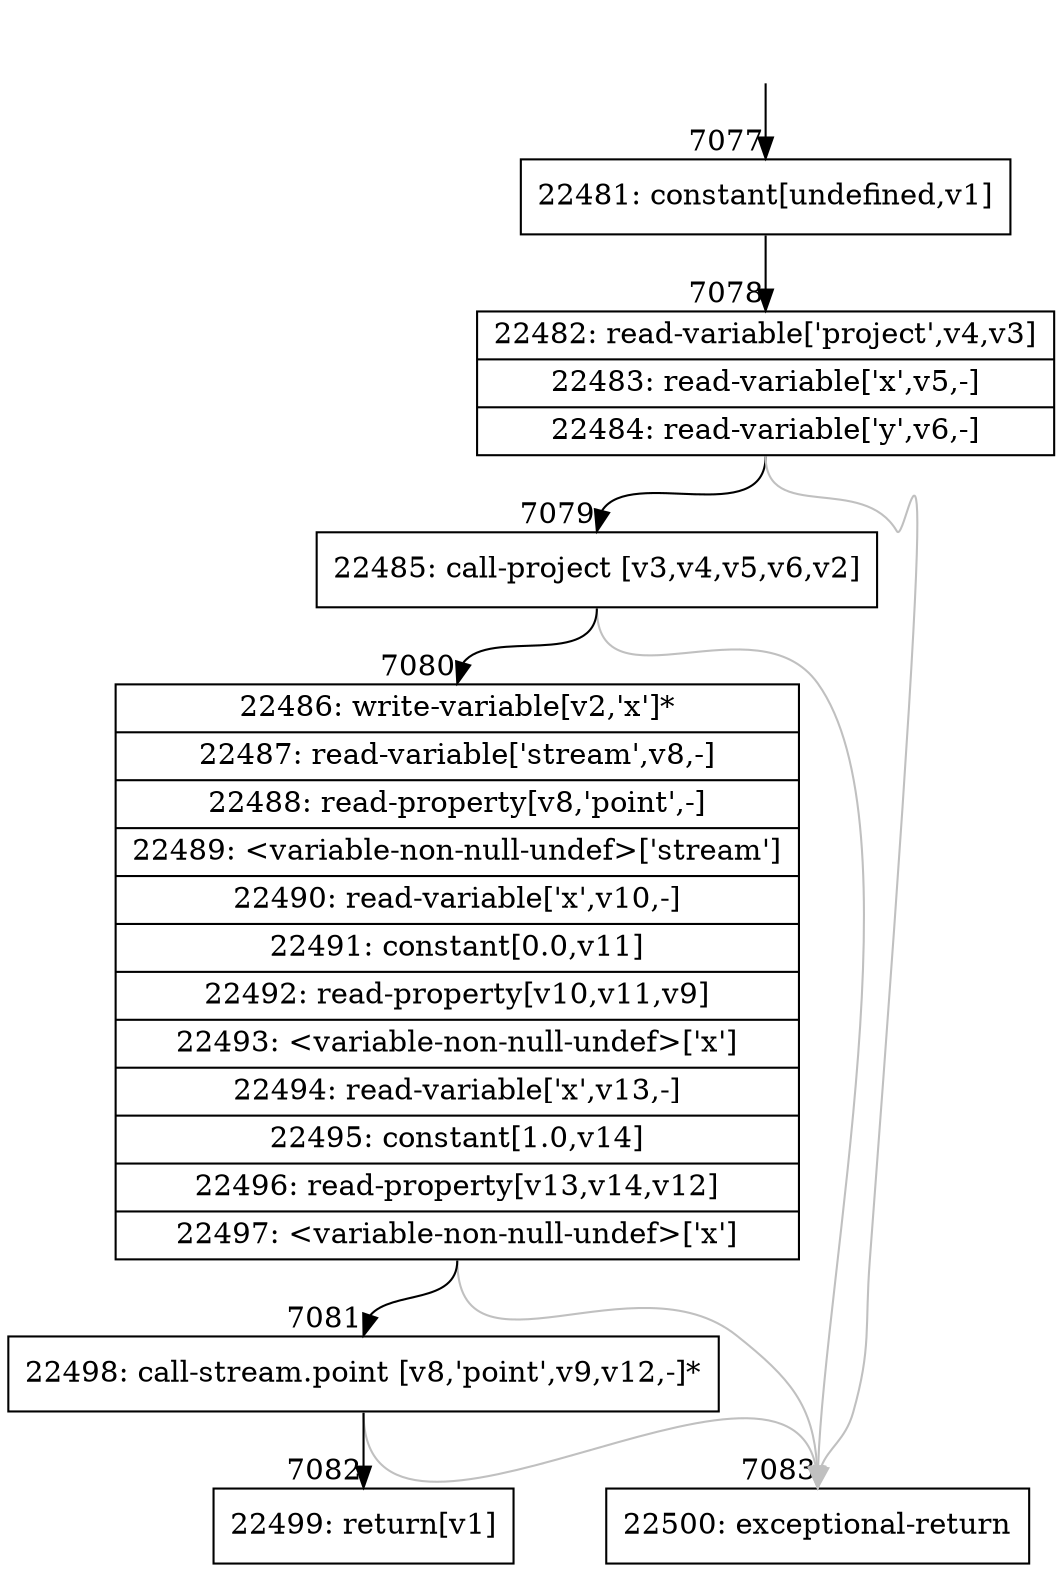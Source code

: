digraph {
rankdir="TD"
BB_entry655[shape=none,label=""];
BB_entry655 -> BB7077 [tailport=s, headport=n, headlabel="    7077"]
BB7077 [shape=record label="{22481: constant[undefined,v1]}" ] 
BB7077 -> BB7078 [tailport=s, headport=n, headlabel="      7078"]
BB7078 [shape=record label="{22482: read-variable['project',v4,v3]|22483: read-variable['x',v5,-]|22484: read-variable['y',v6,-]}" ] 
BB7078 -> BB7079 [tailport=s, headport=n, headlabel="      7079"]
BB7078 -> BB7083 [tailport=s, headport=n, color=gray, headlabel="      7083"]
BB7079 [shape=record label="{22485: call-project [v3,v4,v5,v6,v2]}" ] 
BB7079 -> BB7080 [tailport=s, headport=n, headlabel="      7080"]
BB7079 -> BB7083 [tailport=s, headport=n, color=gray]
BB7080 [shape=record label="{22486: write-variable[v2,'x']*|22487: read-variable['stream',v8,-]|22488: read-property[v8,'point',-]|22489: \<variable-non-null-undef\>['stream']|22490: read-variable['x',v10,-]|22491: constant[0.0,v11]|22492: read-property[v10,v11,v9]|22493: \<variable-non-null-undef\>['x']|22494: read-variable['x',v13,-]|22495: constant[1.0,v14]|22496: read-property[v13,v14,v12]|22497: \<variable-non-null-undef\>['x']}" ] 
BB7080 -> BB7081 [tailport=s, headport=n, headlabel="      7081"]
BB7080 -> BB7083 [tailport=s, headport=n, color=gray]
BB7081 [shape=record label="{22498: call-stream.point [v8,'point',v9,v12,-]*}" ] 
BB7081 -> BB7082 [tailport=s, headport=n, headlabel="      7082"]
BB7081 -> BB7083 [tailport=s, headport=n, color=gray]
BB7082 [shape=record label="{22499: return[v1]}" ] 
BB7083 [shape=record label="{22500: exceptional-return}" ] 
//#$~ 4142
}

